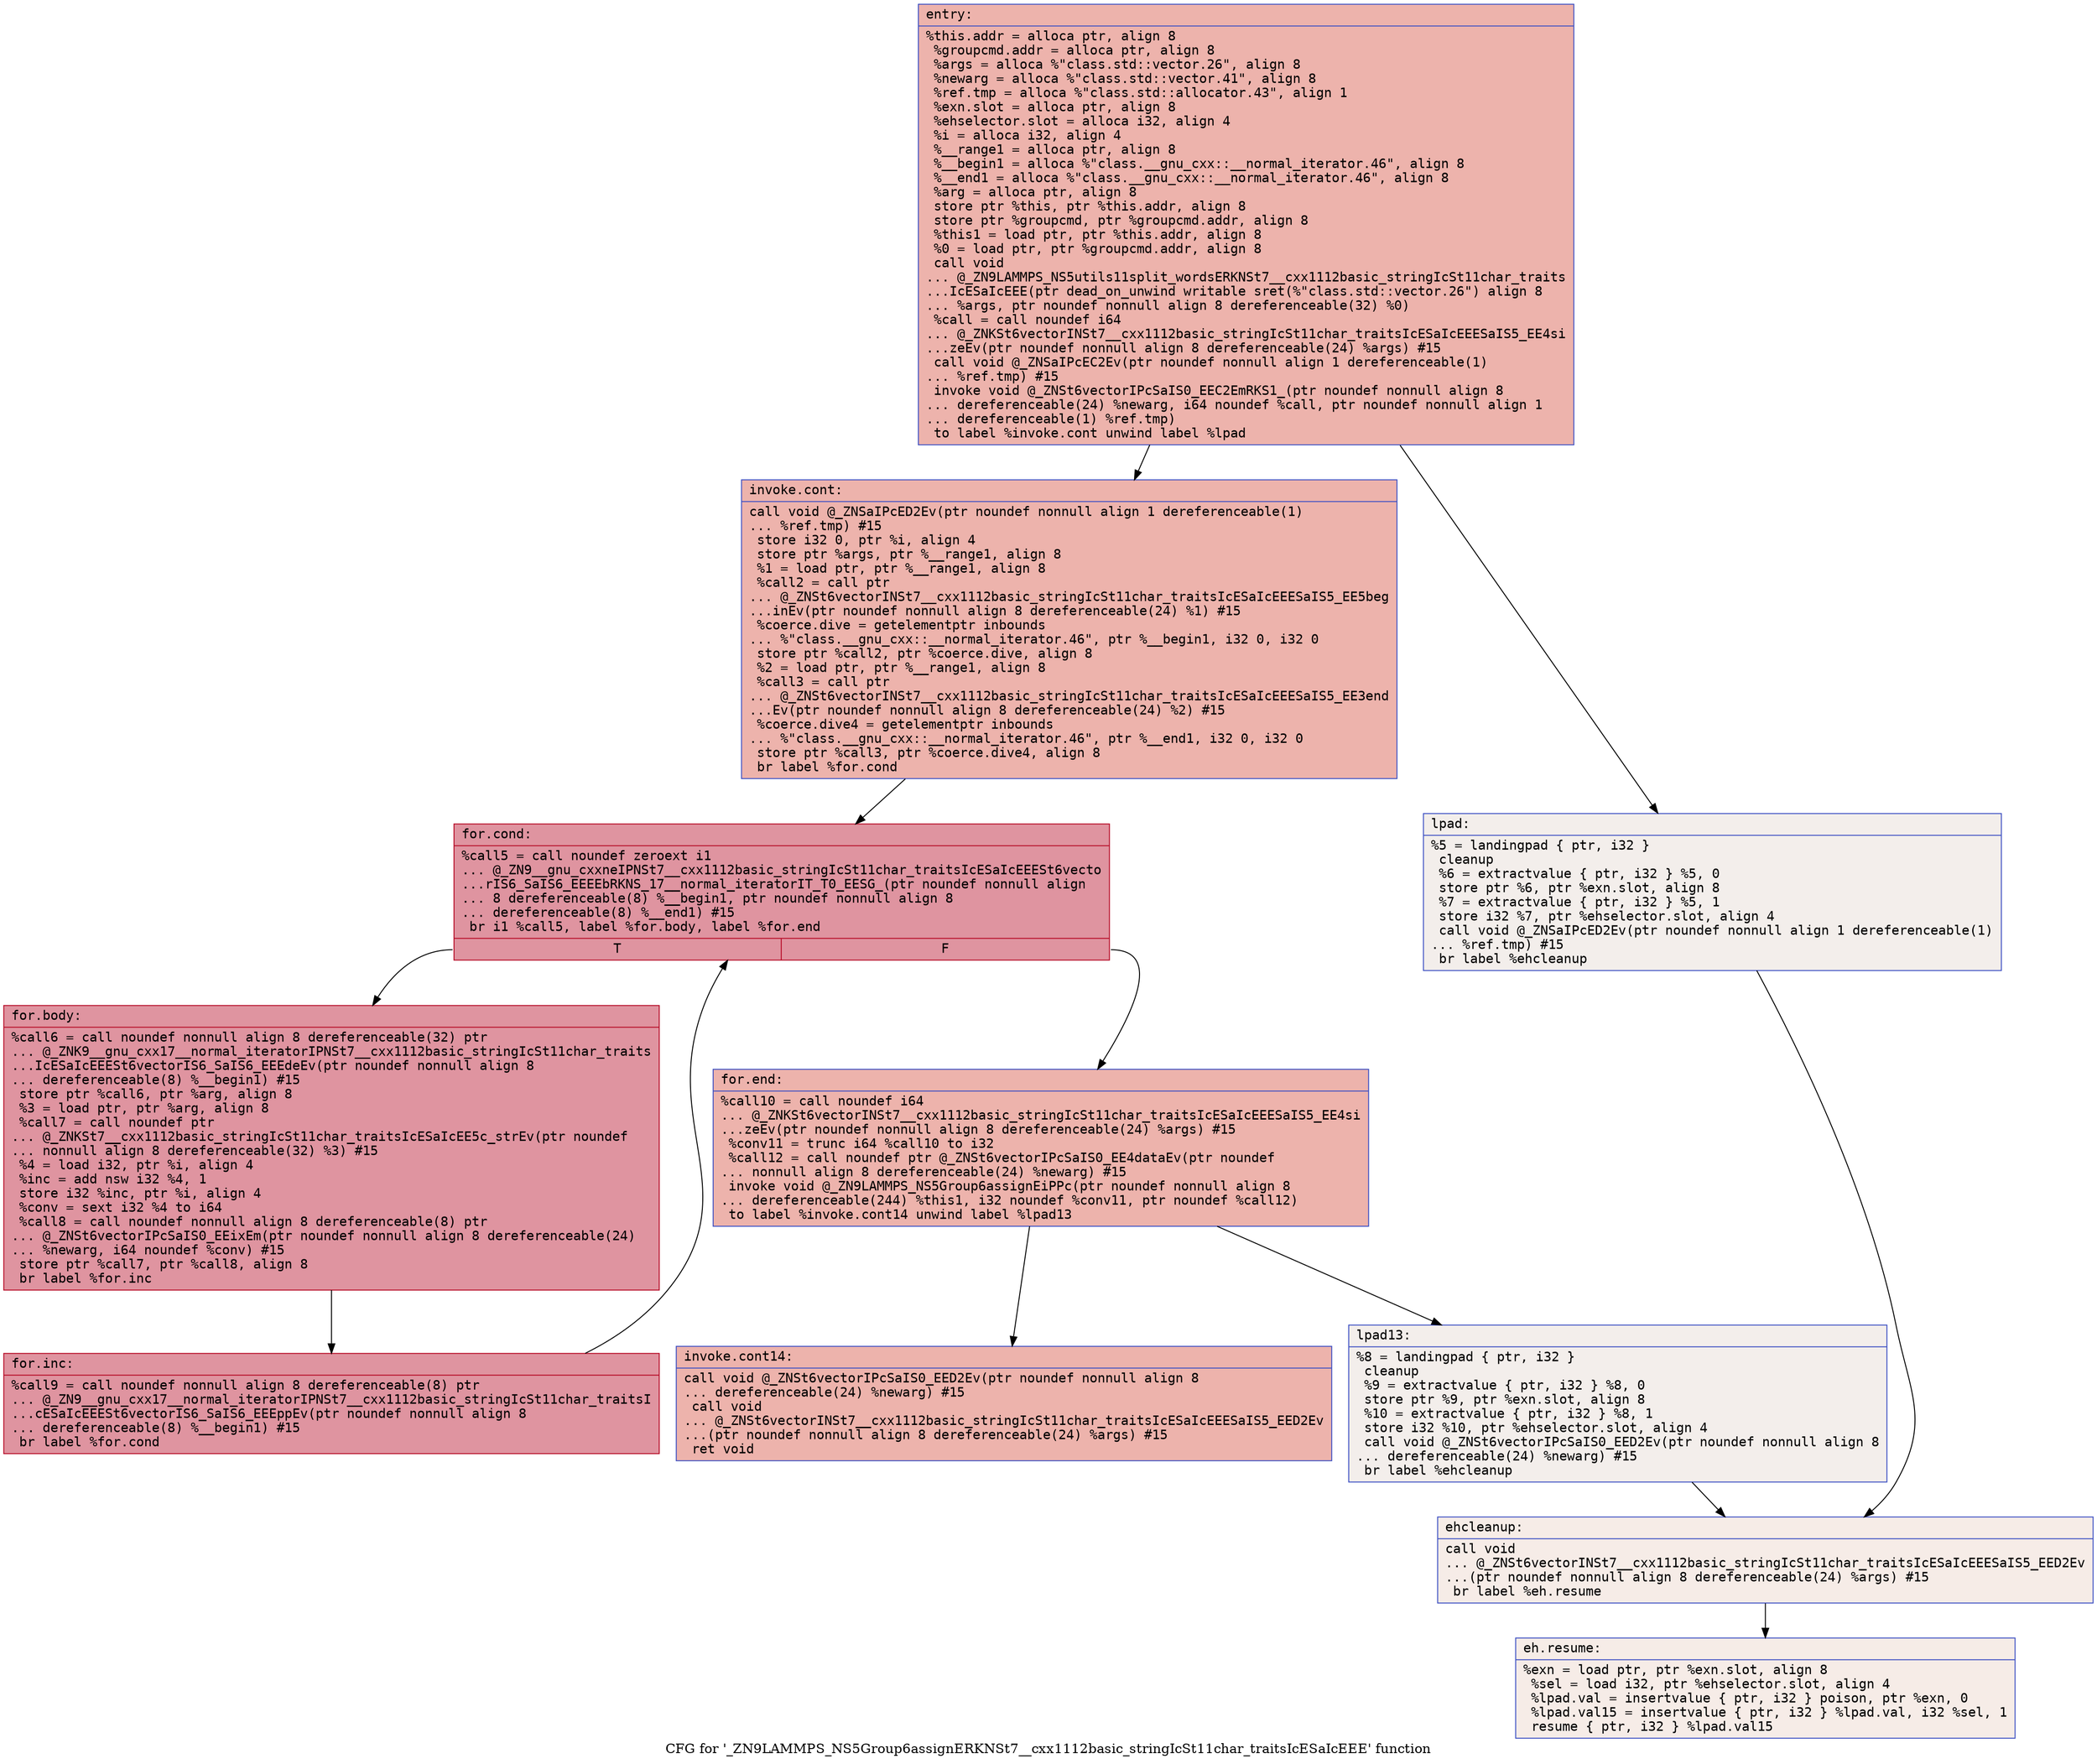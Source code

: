 digraph "CFG for '_ZN9LAMMPS_NS5Group6assignERKNSt7__cxx1112basic_stringIcSt11char_traitsIcESaIcEEE' function" {
	label="CFG for '_ZN9LAMMPS_NS5Group6assignERKNSt7__cxx1112basic_stringIcSt11char_traitsIcESaIcEEE' function";

	Node0x55ba30399900 [shape=record,color="#3d50c3ff", style=filled, fillcolor="#d6524470" fontname="Courier",label="{entry:\l|  %this.addr = alloca ptr, align 8\l  %groupcmd.addr = alloca ptr, align 8\l  %args = alloca %\"class.std::vector.26\", align 8\l  %newarg = alloca %\"class.std::vector.41\", align 8\l  %ref.tmp = alloca %\"class.std::allocator.43\", align 1\l  %exn.slot = alloca ptr, align 8\l  %ehselector.slot = alloca i32, align 4\l  %i = alloca i32, align 4\l  %__range1 = alloca ptr, align 8\l  %__begin1 = alloca %\"class.__gnu_cxx::__normal_iterator.46\", align 8\l  %__end1 = alloca %\"class.__gnu_cxx::__normal_iterator.46\", align 8\l  %arg = alloca ptr, align 8\l  store ptr %this, ptr %this.addr, align 8\l  store ptr %groupcmd, ptr %groupcmd.addr, align 8\l  %this1 = load ptr, ptr %this.addr, align 8\l  %0 = load ptr, ptr %groupcmd.addr, align 8\l  call void\l... @_ZN9LAMMPS_NS5utils11split_wordsERKNSt7__cxx1112basic_stringIcSt11char_traits\l...IcESaIcEEE(ptr dead_on_unwind writable sret(%\"class.std::vector.26\") align 8\l... %args, ptr noundef nonnull align 8 dereferenceable(32) %0)\l  %call = call noundef i64\l... @_ZNKSt6vectorINSt7__cxx1112basic_stringIcSt11char_traitsIcESaIcEEESaIS5_EE4si\l...zeEv(ptr noundef nonnull align 8 dereferenceable(24) %args) #15\l  call void @_ZNSaIPcEC2Ev(ptr noundef nonnull align 1 dereferenceable(1)\l... %ref.tmp) #15\l  invoke void @_ZNSt6vectorIPcSaIS0_EEC2EmRKS1_(ptr noundef nonnull align 8\l... dereferenceable(24) %newarg, i64 noundef %call, ptr noundef nonnull align 1\l... dereferenceable(1) %ref.tmp)\l          to label %invoke.cont unwind label %lpad\l}"];
	Node0x55ba30399900 -> Node0x55ba3039ac10[tooltip="entry -> invoke.cont\nProbability 100.00%" ];
	Node0x55ba30399900 -> Node0x55ba3039acf0[tooltip="entry -> lpad\nProbability 0.00%" ];
	Node0x55ba3039ac10 [shape=record,color="#3d50c3ff", style=filled, fillcolor="#d6524470" fontname="Courier",label="{invoke.cont:\l|  call void @_ZNSaIPcED2Ev(ptr noundef nonnull align 1 dereferenceable(1)\l... %ref.tmp) #15\l  store i32 0, ptr %i, align 4\l  store ptr %args, ptr %__range1, align 8\l  %1 = load ptr, ptr %__range1, align 8\l  %call2 = call ptr\l... @_ZNSt6vectorINSt7__cxx1112basic_stringIcSt11char_traitsIcESaIcEEESaIS5_EE5beg\l...inEv(ptr noundef nonnull align 8 dereferenceable(24) %1) #15\l  %coerce.dive = getelementptr inbounds\l... %\"class.__gnu_cxx::__normal_iterator.46\", ptr %__begin1, i32 0, i32 0\l  store ptr %call2, ptr %coerce.dive, align 8\l  %2 = load ptr, ptr %__range1, align 8\l  %call3 = call ptr\l... @_ZNSt6vectorINSt7__cxx1112basic_stringIcSt11char_traitsIcESaIcEEESaIS5_EE3end\l...Ev(ptr noundef nonnull align 8 dereferenceable(24) %2) #15\l  %coerce.dive4 = getelementptr inbounds\l... %\"class.__gnu_cxx::__normal_iterator.46\", ptr %__end1, i32 0, i32 0\l  store ptr %call3, ptr %coerce.dive4, align 8\l  br label %for.cond\l}"];
	Node0x55ba3039ac10 -> Node0x55ba3039bc20[tooltip="invoke.cont -> for.cond\nProbability 100.00%" ];
	Node0x55ba3039bc20 [shape=record,color="#b70d28ff", style=filled, fillcolor="#b70d2870" fontname="Courier",label="{for.cond:\l|  %call5 = call noundef zeroext i1\l... @_ZN9__gnu_cxxneIPNSt7__cxx1112basic_stringIcSt11char_traitsIcESaIcEEESt6vecto\l...rIS6_SaIS6_EEEEbRKNS_17__normal_iteratorIT_T0_EESG_(ptr noundef nonnull align\l... 8 dereferenceable(8) %__begin1, ptr noundef nonnull align 8\l... dereferenceable(8) %__end1) #15\l  br i1 %call5, label %for.body, label %for.end\l|{<s0>T|<s1>F}}"];
	Node0x55ba3039bc20:s0 -> Node0x55ba3039c340[tooltip="for.cond -> for.body\nProbability 96.88%" ];
	Node0x55ba3039bc20:s1 -> Node0x55ba3039c420[tooltip="for.cond -> for.end\nProbability 3.12%" ];
	Node0x55ba3039c340 [shape=record,color="#b70d28ff", style=filled, fillcolor="#b70d2870" fontname="Courier",label="{for.body:\l|  %call6 = call noundef nonnull align 8 dereferenceable(32) ptr\l... @_ZNK9__gnu_cxx17__normal_iteratorIPNSt7__cxx1112basic_stringIcSt11char_traits\l...IcESaIcEEESt6vectorIS6_SaIS6_EEEdeEv(ptr noundef nonnull align 8\l... dereferenceable(8) %__begin1) #15\l  store ptr %call6, ptr %arg, align 8\l  %3 = load ptr, ptr %arg, align 8\l  %call7 = call noundef ptr\l... @_ZNKSt7__cxx1112basic_stringIcSt11char_traitsIcESaIcEE5c_strEv(ptr noundef\l... nonnull align 8 dereferenceable(32) %3) #15\l  %4 = load i32, ptr %i, align 4\l  %inc = add nsw i32 %4, 1\l  store i32 %inc, ptr %i, align 4\l  %conv = sext i32 %4 to i64\l  %call8 = call noundef nonnull align 8 dereferenceable(8) ptr\l... @_ZNSt6vectorIPcSaIS0_EEixEm(ptr noundef nonnull align 8 dereferenceable(24)\l... %newarg, i64 noundef %conv) #15\l  store ptr %call7, ptr %call8, align 8\l  br label %for.inc\l}"];
	Node0x55ba3039c340 -> Node0x55ba3039cfa0[tooltip="for.body -> for.inc\nProbability 100.00%" ];
	Node0x55ba3039cfa0 [shape=record,color="#b70d28ff", style=filled, fillcolor="#b70d2870" fontname="Courier",label="{for.inc:\l|  %call9 = call noundef nonnull align 8 dereferenceable(8) ptr\l... @_ZN9__gnu_cxx17__normal_iteratorIPNSt7__cxx1112basic_stringIcSt11char_traitsI\l...cESaIcEEESt6vectorIS6_SaIS6_EEEppEv(ptr noundef nonnull align 8\l... dereferenceable(8) %__begin1) #15\l  br label %for.cond\l}"];
	Node0x55ba3039cfa0 -> Node0x55ba3039bc20[tooltip="for.inc -> for.cond\nProbability 100.00%" ];
	Node0x55ba3039acf0 [shape=record,color="#3d50c3ff", style=filled, fillcolor="#e5d8d170" fontname="Courier",label="{lpad:\l|  %5 = landingpad \{ ptr, i32 \}\l          cleanup\l  %6 = extractvalue \{ ptr, i32 \} %5, 0\l  store ptr %6, ptr %exn.slot, align 8\l  %7 = extractvalue \{ ptr, i32 \} %5, 1\l  store i32 %7, ptr %ehselector.slot, align 4\l  call void @_ZNSaIPcED2Ev(ptr noundef nonnull align 1 dereferenceable(1)\l... %ref.tmp) #15\l  br label %ehcleanup\l}"];
	Node0x55ba3039acf0 -> Node0x55ba3039d790[tooltip="lpad -> ehcleanup\nProbability 100.00%" ];
	Node0x55ba3039c420 [shape=record,color="#3d50c3ff", style=filled, fillcolor="#d6524470" fontname="Courier",label="{for.end:\l|  %call10 = call noundef i64\l... @_ZNKSt6vectorINSt7__cxx1112basic_stringIcSt11char_traitsIcESaIcEEESaIS5_EE4si\l...zeEv(ptr noundef nonnull align 8 dereferenceable(24) %args) #15\l  %conv11 = trunc i64 %call10 to i32\l  %call12 = call noundef ptr @_ZNSt6vectorIPcSaIS0_EE4dataEv(ptr noundef\l... nonnull align 8 dereferenceable(24) %newarg) #15\l  invoke void @_ZN9LAMMPS_NS5Group6assignEiPPc(ptr noundef nonnull align 8\l... dereferenceable(244) %this1, i32 noundef %conv11, ptr noundef %call12)\l          to label %invoke.cont14 unwind label %lpad13\l}"];
	Node0x55ba3039c420 -> Node0x55ba3039dc40[tooltip="for.end -> invoke.cont14\nProbability 100.00%" ];
	Node0x55ba3039c420 -> Node0x55ba3039dcc0[tooltip="for.end -> lpad13\nProbability 0.00%" ];
	Node0x55ba3039dc40 [shape=record,color="#3d50c3ff", style=filled, fillcolor="#d6524470" fontname="Courier",label="{invoke.cont14:\l|  call void @_ZNSt6vectorIPcSaIS0_EED2Ev(ptr noundef nonnull align 8\l... dereferenceable(24) %newarg) #15\l  call void\l... @_ZNSt6vectorINSt7__cxx1112basic_stringIcSt11char_traitsIcESaIcEEESaIS5_EED2Ev\l...(ptr noundef nonnull align 8 dereferenceable(24) %args) #15\l  ret void\l}"];
	Node0x55ba3039dcc0 [shape=record,color="#3d50c3ff", style=filled, fillcolor="#e5d8d170" fontname="Courier",label="{lpad13:\l|  %8 = landingpad \{ ptr, i32 \}\l          cleanup\l  %9 = extractvalue \{ ptr, i32 \} %8, 0\l  store ptr %9, ptr %exn.slot, align 8\l  %10 = extractvalue \{ ptr, i32 \} %8, 1\l  store i32 %10, ptr %ehselector.slot, align 4\l  call void @_ZNSt6vectorIPcSaIS0_EED2Ev(ptr noundef nonnull align 8\l... dereferenceable(24) %newarg) #15\l  br label %ehcleanup\l}"];
	Node0x55ba3039dcc0 -> Node0x55ba3039d790[tooltip="lpad13 -> ehcleanup\nProbability 100.00%" ];
	Node0x55ba3039d790 [shape=record,color="#3d50c3ff", style=filled, fillcolor="#ead5c970" fontname="Courier",label="{ehcleanup:\l|  call void\l... @_ZNSt6vectorINSt7__cxx1112basic_stringIcSt11char_traitsIcESaIcEEESaIS5_EED2Ev\l...(ptr noundef nonnull align 8 dereferenceable(24) %args) #15\l  br label %eh.resume\l}"];
	Node0x55ba3039d790 -> Node0x55ba3039e920[tooltip="ehcleanup -> eh.resume\nProbability 100.00%" ];
	Node0x55ba3039e920 [shape=record,color="#3d50c3ff", style=filled, fillcolor="#ead5c970" fontname="Courier",label="{eh.resume:\l|  %exn = load ptr, ptr %exn.slot, align 8\l  %sel = load i32, ptr %ehselector.slot, align 4\l  %lpad.val = insertvalue \{ ptr, i32 \} poison, ptr %exn, 0\l  %lpad.val15 = insertvalue \{ ptr, i32 \} %lpad.val, i32 %sel, 1\l  resume \{ ptr, i32 \} %lpad.val15\l}"];
}
